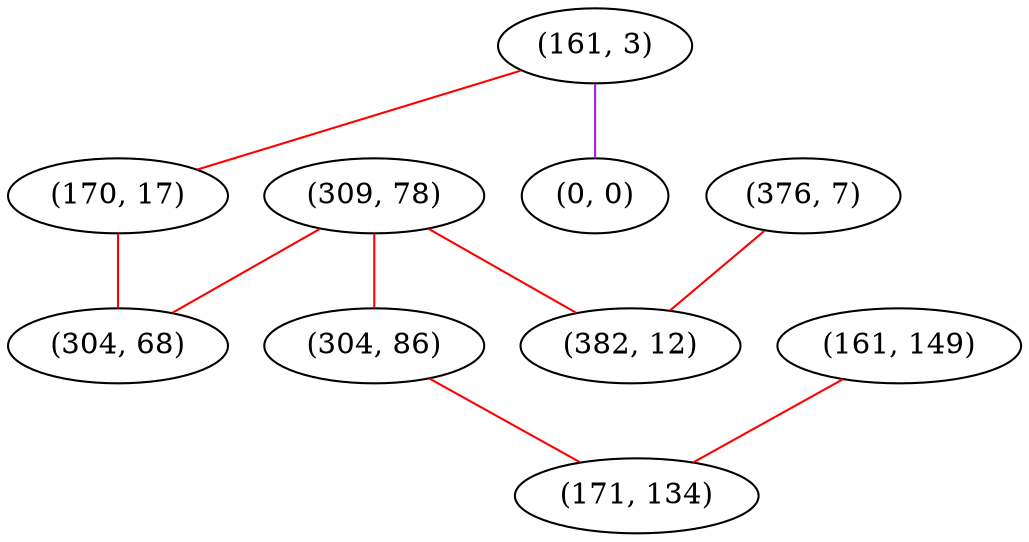 graph "" {
"(309, 78)";
"(161, 149)";
"(161, 3)";
"(376, 7)";
"(170, 17)";
"(304, 68)";
"(304, 86)";
"(0, 0)";
"(382, 12)";
"(171, 134)";
"(309, 78)" -- "(304, 86)"  [color=red, key=0, weight=1];
"(309, 78)" -- "(382, 12)"  [color=red, key=0, weight=1];
"(309, 78)" -- "(304, 68)"  [color=red, key=0, weight=1];
"(161, 149)" -- "(171, 134)"  [color=red, key=0, weight=1];
"(161, 3)" -- "(0, 0)"  [color=purple, key=0, weight=4];
"(161, 3)" -- "(170, 17)"  [color=red, key=0, weight=1];
"(376, 7)" -- "(382, 12)"  [color=red, key=0, weight=1];
"(170, 17)" -- "(304, 68)"  [color=red, key=0, weight=1];
"(304, 86)" -- "(171, 134)"  [color=red, key=0, weight=1];
}
